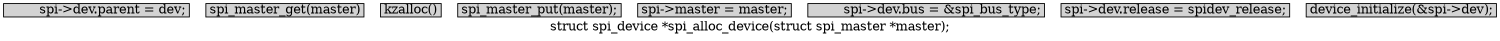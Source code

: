 digraph spi_alloc_device{
        label="struct spi_device *spi_alloc_device(struct spi_master *master);";
		
        size="10,18";
        ratio=filled;
        
		node[style=filled, shape = box, margin="0.05,0.005",height="0.1",width="0.1"];

		get_parent[label="master->dev.parent;"];
		spi_master_get[label="spi_master_get(master)"];
		alloc_spi[label="kzalloc()"];
		spi_master_put[label="spi_master_put(master);"];
		get_master[label="spi->master = master;"];
		get_parent[label="	spi->dev.parent = dev;"];
		get_bus[label="	spi->dev.bus = &spi_bus_type;"];
		get_release[label="spi->dev.release = spidev_release;"];
		device_initialize[label="device_initialize(&spi->dev);"];
		

}
